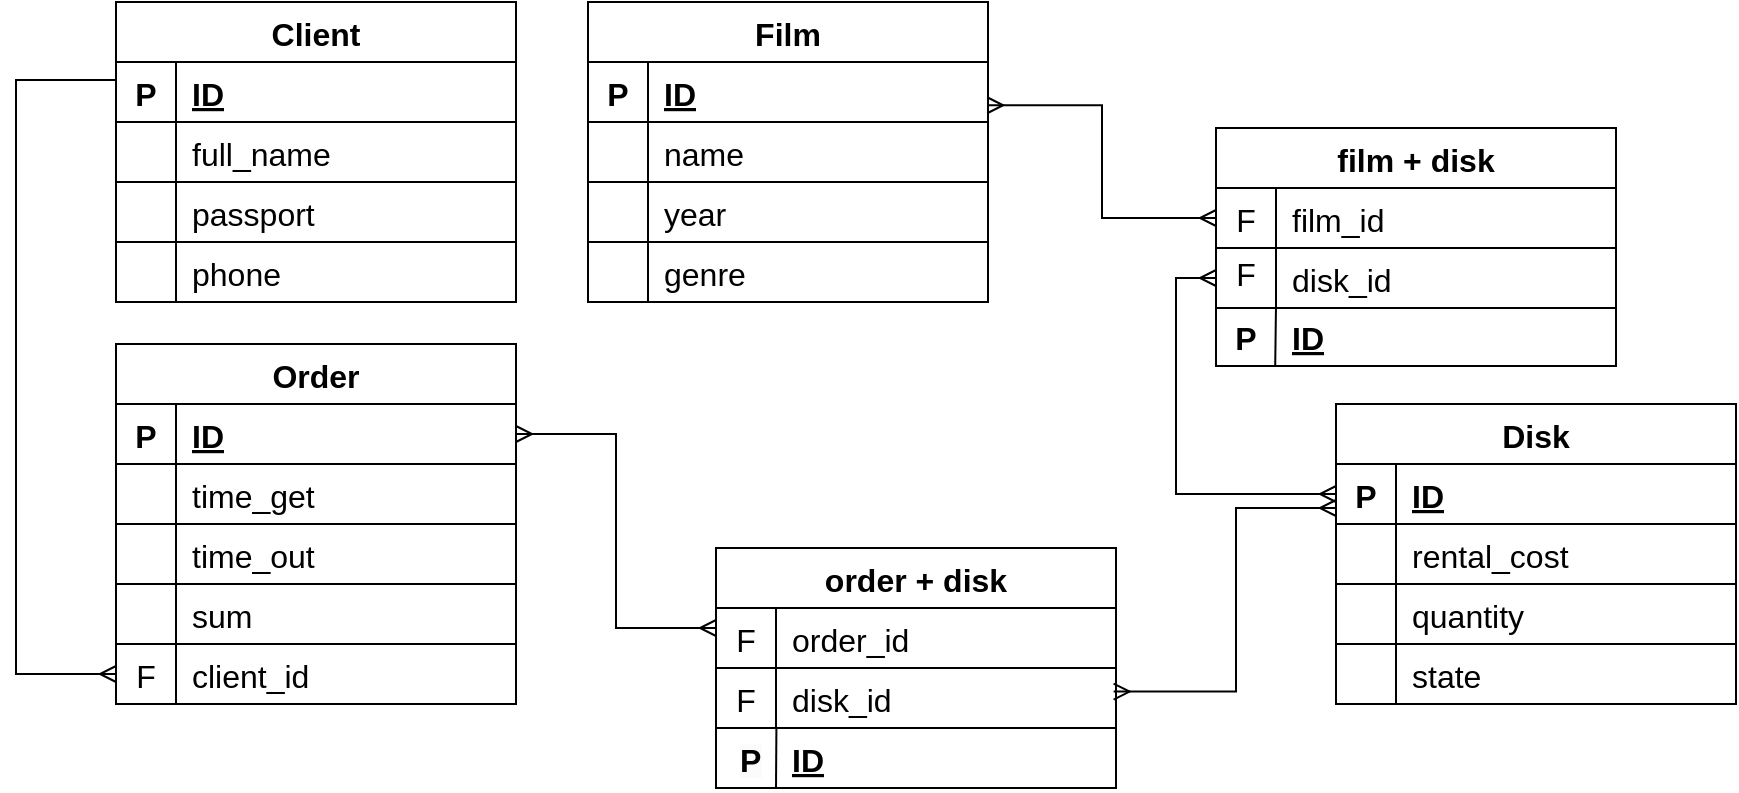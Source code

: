 <mxfile version="24.7.17">
  <diagram id="R2lEEEUBdFMjLlhIrx00" name="Page-1">
    <mxGraphModel dx="2363" dy="877" grid="1" gridSize="10" guides="1" tooltips="1" connect="1" arrows="1" fold="1" page="1" pageScale="1" pageWidth="1169" pageHeight="827" math="0" shadow="0" extFonts="Permanent Marker^https://fonts.googleapis.com/css?family=Permanent+Marker">
      <root>
        <mxCell id="0" />
        <mxCell id="1" parent="0" />
        <mxCell id="TBszEWYfwWHg4zwqQicM-121" value="Film" style="shape=table;startSize=30;container=1;collapsible=1;childLayout=tableLayout;fixedRows=1;rowLines=0;fontStyle=1;align=center;resizeLast=1;fontSize=16;fontFamily=Helvetica;" parent="1" vertex="1">
          <mxGeometry x="-784" y="167" width="200" height="150" as="geometry" />
        </mxCell>
        <mxCell id="TBszEWYfwWHg4zwqQicM-122" value="" style="shape=tableRow;horizontal=0;startSize=0;swimlaneHead=0;swimlaneBody=0;fillColor=none;collapsible=0;dropTarget=0;points=[[0,0.5],[1,0.5]];portConstraint=eastwest;top=0;left=0;right=0;bottom=1;fontSize=16;fontStyle=0;fontFamily=Helvetica;" parent="TBszEWYfwWHg4zwqQicM-121" vertex="1">
          <mxGeometry y="30" width="200" height="30" as="geometry" />
        </mxCell>
        <mxCell id="TBszEWYfwWHg4zwqQicM-123" value="P" style="shape=partialRectangle;connectable=0;fillColor=none;top=0;left=0;bottom=0;right=0;fontStyle=1;overflow=hidden;fontSize=16;fontFamily=Helvetica;" parent="TBszEWYfwWHg4zwqQicM-122" vertex="1">
          <mxGeometry width="30" height="30" as="geometry">
            <mxRectangle width="30" height="30" as="alternateBounds" />
          </mxGeometry>
        </mxCell>
        <mxCell id="TBszEWYfwWHg4zwqQicM-124" value="ID" style="shape=partialRectangle;connectable=0;fillColor=none;top=0;left=0;bottom=0;right=0;align=left;spacingLeft=6;fontStyle=5;overflow=hidden;fontSize=16;fontFamily=Helvetica;" parent="TBszEWYfwWHg4zwqQicM-122" vertex="1">
          <mxGeometry x="30" width="170" height="30" as="geometry">
            <mxRectangle width="170" height="30" as="alternateBounds" />
          </mxGeometry>
        </mxCell>
        <mxCell id="TBszEWYfwWHg4zwqQicM-346" style="shape=tableRow;horizontal=0;startSize=0;swimlaneHead=0;swimlaneBody=0;fillColor=none;collapsible=0;dropTarget=0;points=[[0,0.5],[1,0.5]];portConstraint=eastwest;top=0;left=0;right=0;bottom=1;fontSize=16;fontStyle=0;fontFamily=Helvetica;" parent="TBszEWYfwWHg4zwqQicM-121" vertex="1">
          <mxGeometry y="60" width="200" height="30" as="geometry" />
        </mxCell>
        <mxCell id="TBszEWYfwWHg4zwqQicM-347" value="" style="shape=partialRectangle;connectable=0;fillColor=none;top=0;left=0;bottom=0;right=0;fontStyle=0;overflow=hidden;fontSize=16;fontFamily=Helvetica;" parent="TBszEWYfwWHg4zwqQicM-346" vertex="1">
          <mxGeometry width="30" height="30" as="geometry">
            <mxRectangle width="30" height="30" as="alternateBounds" />
          </mxGeometry>
        </mxCell>
        <mxCell id="TBszEWYfwWHg4zwqQicM-348" value="name" style="shape=partialRectangle;connectable=0;fillColor=none;top=0;left=0;bottom=0;right=0;align=left;spacingLeft=6;fontStyle=0;overflow=hidden;fontSize=16;fontFamily=Helvetica;" parent="TBszEWYfwWHg4zwqQicM-346" vertex="1">
          <mxGeometry x="30" width="170" height="30" as="geometry">
            <mxRectangle width="170" height="30" as="alternateBounds" />
          </mxGeometry>
        </mxCell>
        <mxCell id="TBszEWYfwWHg4zwqQicM-343" style="shape=tableRow;horizontal=0;startSize=0;swimlaneHead=0;swimlaneBody=0;fillColor=none;collapsible=0;dropTarget=0;points=[[0,0.5],[1,0.5]];portConstraint=eastwest;top=0;left=0;right=0;bottom=1;fontSize=16;fontStyle=0;fontFamily=Helvetica;" parent="TBszEWYfwWHg4zwqQicM-121" vertex="1">
          <mxGeometry y="90" width="200" height="30" as="geometry" />
        </mxCell>
        <mxCell id="TBszEWYfwWHg4zwqQicM-344" value="" style="shape=partialRectangle;connectable=0;fillColor=none;top=0;left=0;bottom=0;right=0;fontStyle=0;overflow=hidden;fontSize=16;fontFamily=Helvetica;" parent="TBszEWYfwWHg4zwqQicM-343" vertex="1">
          <mxGeometry width="30" height="30" as="geometry">
            <mxRectangle width="30" height="30" as="alternateBounds" />
          </mxGeometry>
        </mxCell>
        <mxCell id="TBszEWYfwWHg4zwqQicM-345" value="year" style="shape=partialRectangle;connectable=0;fillColor=none;top=0;left=0;bottom=0;right=0;align=left;spacingLeft=6;fontStyle=0;overflow=hidden;fontSize=16;fontFamily=Helvetica;" parent="TBszEWYfwWHg4zwqQicM-343" vertex="1">
          <mxGeometry x="30" width="170" height="30" as="geometry">
            <mxRectangle width="170" height="30" as="alternateBounds" />
          </mxGeometry>
        </mxCell>
        <mxCell id="TBszEWYfwWHg4zwqQicM-325" style="shape=tableRow;horizontal=0;startSize=0;swimlaneHead=0;swimlaneBody=0;fillColor=none;collapsible=0;dropTarget=0;points=[[0,0.5],[1,0.5]];portConstraint=eastwest;top=0;left=0;right=0;bottom=1;fontSize=16;fontStyle=0;fontFamily=Helvetica;" parent="TBszEWYfwWHg4zwqQicM-121" vertex="1">
          <mxGeometry y="120" width="200" height="30" as="geometry" />
        </mxCell>
        <mxCell id="TBszEWYfwWHg4zwqQicM-326" style="shape=partialRectangle;connectable=0;fillColor=none;top=0;left=0;bottom=0;right=0;fontStyle=1;overflow=hidden;fontSize=16;fontFamily=Helvetica;" parent="TBszEWYfwWHg4zwqQicM-325" vertex="1">
          <mxGeometry width="30" height="30" as="geometry">
            <mxRectangle width="30" height="30" as="alternateBounds" />
          </mxGeometry>
        </mxCell>
        <mxCell id="TBszEWYfwWHg4zwqQicM-327" value="genre" style="shape=partialRectangle;connectable=0;fillColor=none;top=0;left=0;bottom=0;right=0;align=left;spacingLeft=6;fontStyle=0;overflow=hidden;fontSize=16;fontFamily=Helvetica;" parent="TBszEWYfwWHg4zwqQicM-325" vertex="1">
          <mxGeometry x="30" width="170" height="30" as="geometry">
            <mxRectangle width="170" height="30" as="alternateBounds" />
          </mxGeometry>
        </mxCell>
        <mxCell id="TBszEWYfwWHg4zwqQicM-254" style="edgeStyle=orthogonalEdgeStyle;rounded=0;orthogonalLoop=1;jettySize=auto;html=1;entryX=0;entryY=0.5;entryDx=0;entryDy=0;fontSize=16;endArrow=none;endFill=0;" parent="1" edge="1">
          <mxGeometry relative="1" as="geometry" />
        </mxCell>
        <mxCell id="TBszEWYfwWHg4zwqQicM-299" style="edgeStyle=orthogonalEdgeStyle;rounded=0;orthogonalLoop=1;jettySize=auto;html=1;entryX=1;entryY=0.5;entryDx=0;entryDy=0;fontSize=16;endArrow=none;endFill=0;" parent="1" target="TBszEWYfwWHg4zwqQicM-122" edge="1">
          <mxGeometry relative="1" as="geometry">
            <Array as="points">
              <mxPoint x="-880" y="345" />
              <mxPoint x="-880" y="570" />
              <mxPoint x="-920" y="570" />
            </Array>
          </mxGeometry>
        </mxCell>
        <mxCell id="TBszEWYfwWHg4zwqQicM-304" style="edgeStyle=orthogonalEdgeStyle;rounded=0;orthogonalLoop=1;jettySize=auto;html=1;entryX=1;entryY=0.5;entryDx=0;entryDy=0;fontSize=16;endArrow=none;endFill=0;" parent="1" target="TBszEWYfwWHg4zwqQicM-122" edge="1">
          <mxGeometry relative="1" as="geometry">
            <mxPoint x="-280" y="415" as="targetPoint" />
            <Array as="points">
              <mxPoint x="-300" y="315" />
              <mxPoint x="-300" y="610" />
              <mxPoint x="-880" y="610" />
              <mxPoint x="-880" y="580" />
              <mxPoint x="-920" y="580" />
            </Array>
          </mxGeometry>
        </mxCell>
        <mxCell id="L_wPiatuP6kBq0Qhdmnn-1" value="Disk" style="shape=table;startSize=30;container=1;collapsible=1;childLayout=tableLayout;fixedRows=1;rowLines=0;fontStyle=1;align=center;resizeLast=1;fontSize=16;fontFamily=Helvetica;" parent="1" vertex="1">
          <mxGeometry x="-410" y="368" width="200" height="150" as="geometry">
            <mxRectangle x="-220" y="580" width="120" height="30" as="alternateBounds" />
          </mxGeometry>
        </mxCell>
        <mxCell id="L_wPiatuP6kBq0Qhdmnn-2" value="" style="shape=tableRow;horizontal=0;startSize=0;swimlaneHead=0;swimlaneBody=0;fillColor=none;collapsible=0;dropTarget=0;points=[[0,0.5],[1,0.5]];portConstraint=eastwest;top=0;left=0;right=0;bottom=1;fontSize=16;fontStyle=0;fontFamily=Helvetica;" parent="L_wPiatuP6kBq0Qhdmnn-1" vertex="1">
          <mxGeometry y="30" width="200" height="30" as="geometry" />
        </mxCell>
        <mxCell id="L_wPiatuP6kBq0Qhdmnn-3" value="P" style="shape=partialRectangle;connectable=0;fillColor=none;top=0;left=0;bottom=0;right=0;fontStyle=1;overflow=hidden;fontSize=16;fontFamily=Helvetica;" parent="L_wPiatuP6kBq0Qhdmnn-2" vertex="1">
          <mxGeometry width="30" height="30" as="geometry">
            <mxRectangle width="30" height="30" as="alternateBounds" />
          </mxGeometry>
        </mxCell>
        <mxCell id="L_wPiatuP6kBq0Qhdmnn-4" value="ID" style="shape=partialRectangle;connectable=0;fillColor=none;top=0;left=0;bottom=0;right=0;align=left;spacingLeft=6;fontStyle=5;overflow=hidden;fontSize=16;fontFamily=Helvetica;" parent="L_wPiatuP6kBq0Qhdmnn-2" vertex="1">
          <mxGeometry x="30" width="170" height="30" as="geometry">
            <mxRectangle width="170" height="30" as="alternateBounds" />
          </mxGeometry>
        </mxCell>
        <mxCell id="L_wPiatuP6kBq0Qhdmnn-5" style="shape=tableRow;horizontal=0;startSize=0;swimlaneHead=0;swimlaneBody=0;fillColor=none;collapsible=0;dropTarget=0;points=[[0,0.5],[1,0.5]];portConstraint=eastwest;top=0;left=0;right=0;bottom=1;fontSize=16;fontStyle=0;fontFamily=Helvetica;" parent="L_wPiatuP6kBq0Qhdmnn-1" vertex="1">
          <mxGeometry y="60" width="200" height="30" as="geometry" />
        </mxCell>
        <mxCell id="L_wPiatuP6kBq0Qhdmnn-6" style="shape=partialRectangle;connectable=0;fillColor=none;top=0;left=0;bottom=0;right=0;fontStyle=1;overflow=hidden;fontSize=16;fontFamily=Helvetica;" parent="L_wPiatuP6kBq0Qhdmnn-5" vertex="1">
          <mxGeometry width="30" height="30" as="geometry">
            <mxRectangle width="30" height="30" as="alternateBounds" />
          </mxGeometry>
        </mxCell>
        <mxCell id="L_wPiatuP6kBq0Qhdmnn-7" value="rental_cost" style="shape=partialRectangle;connectable=0;fillColor=none;top=0;left=0;bottom=0;right=0;align=left;spacingLeft=6;fontStyle=0;overflow=hidden;fontSize=16;fontFamily=Helvetica;" parent="L_wPiatuP6kBq0Qhdmnn-5" vertex="1">
          <mxGeometry x="30" width="170" height="30" as="geometry">
            <mxRectangle width="170" height="30" as="alternateBounds" />
          </mxGeometry>
        </mxCell>
        <mxCell id="L_wPiatuP6kBq0Qhdmnn-8" style="shape=tableRow;horizontal=0;startSize=0;swimlaneHead=0;swimlaneBody=0;fillColor=none;collapsible=0;dropTarget=0;points=[[0,0.5],[1,0.5]];portConstraint=eastwest;top=0;left=0;right=0;bottom=1;fontSize=16;fontStyle=0;fontFamily=Helvetica;" parent="L_wPiatuP6kBq0Qhdmnn-1" vertex="1">
          <mxGeometry y="90" width="200" height="30" as="geometry" />
        </mxCell>
        <mxCell id="L_wPiatuP6kBq0Qhdmnn-9" style="shape=partialRectangle;connectable=0;fillColor=none;top=0;left=0;bottom=0;right=0;fontStyle=1;overflow=hidden;fontSize=16;fontFamily=Helvetica;" parent="L_wPiatuP6kBq0Qhdmnn-8" vertex="1">
          <mxGeometry width="30" height="30" as="geometry">
            <mxRectangle width="30" height="30" as="alternateBounds" />
          </mxGeometry>
        </mxCell>
        <mxCell id="L_wPiatuP6kBq0Qhdmnn-10" value="quantity" style="shape=partialRectangle;connectable=0;fillColor=none;top=0;left=0;bottom=0;right=0;align=left;spacingLeft=6;fontStyle=0;overflow=hidden;fontSize=16;fontFamily=Helvetica;" parent="L_wPiatuP6kBq0Qhdmnn-8" vertex="1">
          <mxGeometry x="30" width="170" height="30" as="geometry">
            <mxRectangle width="170" height="30" as="alternateBounds" />
          </mxGeometry>
        </mxCell>
        <mxCell id="L_wPiatuP6kBq0Qhdmnn-11" style="shape=tableRow;horizontal=0;startSize=0;swimlaneHead=0;swimlaneBody=0;fillColor=none;collapsible=0;dropTarget=0;points=[[0,0.5],[1,0.5]];portConstraint=eastwest;top=0;left=0;right=0;bottom=1;fontSize=16;fontStyle=0;fontFamily=Helvetica;" parent="L_wPiatuP6kBq0Qhdmnn-1" vertex="1">
          <mxGeometry y="120" width="200" height="30" as="geometry" />
        </mxCell>
        <mxCell id="L_wPiatuP6kBq0Qhdmnn-12" style="shape=partialRectangle;connectable=0;fillColor=none;top=0;left=0;bottom=0;right=0;fontStyle=1;overflow=hidden;fontSize=16;fontFamily=Helvetica;" parent="L_wPiatuP6kBq0Qhdmnn-11" vertex="1">
          <mxGeometry width="30" height="30" as="geometry">
            <mxRectangle width="30" height="30" as="alternateBounds" />
          </mxGeometry>
        </mxCell>
        <mxCell id="L_wPiatuP6kBq0Qhdmnn-13" value="state" style="shape=partialRectangle;connectable=0;fillColor=none;top=0;left=0;bottom=0;right=0;align=left;spacingLeft=6;fontStyle=0;overflow=hidden;fontSize=16;fontFamily=Helvetica;" parent="L_wPiatuP6kBq0Qhdmnn-11" vertex="1">
          <mxGeometry x="30" width="170" height="30" as="geometry">
            <mxRectangle width="170" height="30" as="alternateBounds" />
          </mxGeometry>
        </mxCell>
        <mxCell id="L_wPiatuP6kBq0Qhdmnn-35" value="Order" style="shape=table;startSize=30;container=1;collapsible=1;childLayout=tableLayout;fixedRows=1;rowLines=0;fontStyle=1;align=center;resizeLast=1;fontSize=16;fontFamily=Helvetica;" parent="1" vertex="1">
          <mxGeometry x="-1020" y="338" width="200" height="180" as="geometry">
            <mxRectangle x="-220" y="580" width="120" height="30" as="alternateBounds" />
          </mxGeometry>
        </mxCell>
        <mxCell id="L_wPiatuP6kBq0Qhdmnn-36" value="" style="shape=tableRow;horizontal=0;startSize=0;swimlaneHead=0;swimlaneBody=0;fillColor=none;collapsible=0;dropTarget=0;points=[[0,0.5],[1,0.5]];portConstraint=eastwest;top=0;left=0;right=0;bottom=1;fontSize=16;fontStyle=0;fontFamily=Helvetica;" parent="L_wPiatuP6kBq0Qhdmnn-35" vertex="1">
          <mxGeometry y="30" width="200" height="30" as="geometry" />
        </mxCell>
        <mxCell id="L_wPiatuP6kBq0Qhdmnn-37" value="P" style="shape=partialRectangle;connectable=0;fillColor=none;top=0;left=0;bottom=0;right=0;fontStyle=1;overflow=hidden;fontSize=16;fontFamily=Helvetica;" parent="L_wPiatuP6kBq0Qhdmnn-36" vertex="1">
          <mxGeometry width="30" height="30" as="geometry">
            <mxRectangle width="30" height="30" as="alternateBounds" />
          </mxGeometry>
        </mxCell>
        <mxCell id="L_wPiatuP6kBq0Qhdmnn-38" value="ID" style="shape=partialRectangle;connectable=0;fillColor=none;top=0;left=0;bottom=0;right=0;align=left;spacingLeft=6;fontStyle=5;overflow=hidden;fontSize=16;fontFamily=Helvetica;" parent="L_wPiatuP6kBq0Qhdmnn-36" vertex="1">
          <mxGeometry x="30" width="170" height="30" as="geometry">
            <mxRectangle width="170" height="30" as="alternateBounds" />
          </mxGeometry>
        </mxCell>
        <mxCell id="L_wPiatuP6kBq0Qhdmnn-39" style="shape=tableRow;horizontal=0;startSize=0;swimlaneHead=0;swimlaneBody=0;fillColor=none;collapsible=0;dropTarget=0;points=[[0,0.5],[1,0.5]];portConstraint=eastwest;top=0;left=0;right=0;bottom=1;fontSize=16;fontStyle=0;fontFamily=Helvetica;" parent="L_wPiatuP6kBq0Qhdmnn-35" vertex="1">
          <mxGeometry y="60" width="200" height="30" as="geometry" />
        </mxCell>
        <mxCell id="L_wPiatuP6kBq0Qhdmnn-40" style="shape=partialRectangle;connectable=0;fillColor=none;top=0;left=0;bottom=0;right=0;fontStyle=1;overflow=hidden;fontSize=16;fontFamily=Helvetica;" parent="L_wPiatuP6kBq0Qhdmnn-39" vertex="1">
          <mxGeometry width="30" height="30" as="geometry">
            <mxRectangle width="30" height="30" as="alternateBounds" />
          </mxGeometry>
        </mxCell>
        <mxCell id="L_wPiatuP6kBq0Qhdmnn-41" value="time_get" style="shape=partialRectangle;connectable=0;fillColor=none;top=0;left=0;bottom=0;right=0;align=left;spacingLeft=6;fontStyle=0;overflow=hidden;fontSize=16;fontFamily=Helvetica;" parent="L_wPiatuP6kBq0Qhdmnn-39" vertex="1">
          <mxGeometry x="30" width="170" height="30" as="geometry">
            <mxRectangle width="170" height="30" as="alternateBounds" />
          </mxGeometry>
        </mxCell>
        <mxCell id="L_wPiatuP6kBq0Qhdmnn-42" style="shape=tableRow;horizontal=0;startSize=0;swimlaneHead=0;swimlaneBody=0;fillColor=none;collapsible=0;dropTarget=0;points=[[0,0.5],[1,0.5]];portConstraint=eastwest;top=0;left=0;right=0;bottom=1;fontSize=16;fontStyle=0;fontFamily=Helvetica;" parent="L_wPiatuP6kBq0Qhdmnn-35" vertex="1">
          <mxGeometry y="90" width="200" height="30" as="geometry" />
        </mxCell>
        <mxCell id="L_wPiatuP6kBq0Qhdmnn-43" style="shape=partialRectangle;connectable=0;fillColor=none;top=0;left=0;bottom=0;right=0;fontStyle=1;overflow=hidden;fontSize=16;fontFamily=Helvetica;" parent="L_wPiatuP6kBq0Qhdmnn-42" vertex="1">
          <mxGeometry width="30" height="30" as="geometry">
            <mxRectangle width="30" height="30" as="alternateBounds" />
          </mxGeometry>
        </mxCell>
        <mxCell id="L_wPiatuP6kBq0Qhdmnn-44" value="time_out" style="shape=partialRectangle;connectable=0;fillColor=none;top=0;left=0;bottom=0;right=0;align=left;spacingLeft=6;fontStyle=0;overflow=hidden;fontSize=16;fontFamily=Helvetica;" parent="L_wPiatuP6kBq0Qhdmnn-42" vertex="1">
          <mxGeometry x="30" width="170" height="30" as="geometry">
            <mxRectangle width="170" height="30" as="alternateBounds" />
          </mxGeometry>
        </mxCell>
        <mxCell id="L_wPiatuP6kBq0Qhdmnn-45" style="shape=tableRow;horizontal=0;startSize=0;swimlaneHead=0;swimlaneBody=0;fillColor=none;collapsible=0;dropTarget=0;points=[[0,0.5],[1,0.5]];portConstraint=eastwest;top=0;left=0;right=0;bottom=1;fontSize=16;fontStyle=0;fontFamily=Helvetica;" parent="L_wPiatuP6kBq0Qhdmnn-35" vertex="1">
          <mxGeometry y="120" width="200" height="30" as="geometry" />
        </mxCell>
        <mxCell id="L_wPiatuP6kBq0Qhdmnn-46" style="shape=partialRectangle;connectable=0;fillColor=none;top=0;left=0;bottom=0;right=0;fontStyle=1;overflow=hidden;fontSize=16;fontFamily=Helvetica;" parent="L_wPiatuP6kBq0Qhdmnn-45" vertex="1">
          <mxGeometry width="30" height="30" as="geometry">
            <mxRectangle width="30" height="30" as="alternateBounds" />
          </mxGeometry>
        </mxCell>
        <mxCell id="L_wPiatuP6kBq0Qhdmnn-47" value="sum" style="shape=partialRectangle;connectable=0;fillColor=none;top=0;left=0;bottom=0;right=0;align=left;spacingLeft=6;fontStyle=0;overflow=hidden;fontSize=16;fontFamily=Helvetica;" parent="L_wPiatuP6kBq0Qhdmnn-45" vertex="1">
          <mxGeometry x="30" width="170" height="30" as="geometry">
            <mxRectangle width="170" height="30" as="alternateBounds" />
          </mxGeometry>
        </mxCell>
        <mxCell id="L_wPiatuP6kBq0Qhdmnn-135" style="shape=tableRow;horizontal=0;startSize=0;swimlaneHead=0;swimlaneBody=0;fillColor=none;collapsible=0;dropTarget=0;points=[[0,0.5],[1,0.5]];portConstraint=eastwest;top=0;left=0;right=0;bottom=1;fontSize=16;fontStyle=0;fontFamily=Helvetica;" parent="L_wPiatuP6kBq0Qhdmnn-35" vertex="1">
          <mxGeometry y="150" width="200" height="30" as="geometry" />
        </mxCell>
        <mxCell id="L_wPiatuP6kBq0Qhdmnn-136" style="shape=partialRectangle;connectable=0;fillColor=none;top=0;left=0;bottom=0;right=0;fontStyle=1;overflow=hidden;fontSize=16;fontFamily=Helvetica;" parent="L_wPiatuP6kBq0Qhdmnn-135" vertex="1">
          <mxGeometry width="30" height="30" as="geometry">
            <mxRectangle width="30" height="30" as="alternateBounds" />
          </mxGeometry>
        </mxCell>
        <mxCell id="L_wPiatuP6kBq0Qhdmnn-137" value="client_id" style="shape=partialRectangle;connectable=0;fillColor=none;top=0;left=0;bottom=0;right=0;align=left;spacingLeft=6;fontStyle=0;overflow=hidden;fontSize=16;fontFamily=Helvetica;" parent="L_wPiatuP6kBq0Qhdmnn-135" vertex="1">
          <mxGeometry x="30" width="170" height="30" as="geometry">
            <mxRectangle width="170" height="30" as="alternateBounds" />
          </mxGeometry>
        </mxCell>
        <mxCell id="L_wPiatuP6kBq0Qhdmnn-48" value="Client" style="shape=table;startSize=30;container=1;collapsible=1;childLayout=tableLayout;fixedRows=1;rowLines=0;fontStyle=1;align=center;resizeLast=1;fontSize=16;fontFamily=Helvetica;" parent="1" vertex="1">
          <mxGeometry x="-1020" y="167" width="200" height="150" as="geometry">
            <mxRectangle x="-220" y="580" width="120" height="30" as="alternateBounds" />
          </mxGeometry>
        </mxCell>
        <mxCell id="L_wPiatuP6kBq0Qhdmnn-49" value="" style="shape=tableRow;horizontal=0;startSize=0;swimlaneHead=0;swimlaneBody=0;fillColor=none;collapsible=0;dropTarget=0;points=[[0,0.5],[1,0.5]];portConstraint=eastwest;top=0;left=0;right=0;bottom=1;fontSize=16;fontStyle=0;fontFamily=Helvetica;" parent="L_wPiatuP6kBq0Qhdmnn-48" vertex="1">
          <mxGeometry y="30" width="200" height="30" as="geometry" />
        </mxCell>
        <mxCell id="L_wPiatuP6kBq0Qhdmnn-50" value="P" style="shape=partialRectangle;connectable=0;fillColor=none;top=0;left=0;bottom=0;right=0;fontStyle=1;overflow=hidden;fontSize=16;fontFamily=Helvetica;" parent="L_wPiatuP6kBq0Qhdmnn-49" vertex="1">
          <mxGeometry width="30" height="30" as="geometry">
            <mxRectangle width="30" height="30" as="alternateBounds" />
          </mxGeometry>
        </mxCell>
        <mxCell id="L_wPiatuP6kBq0Qhdmnn-51" value="ID" style="shape=partialRectangle;connectable=0;fillColor=none;top=0;left=0;bottom=0;right=0;align=left;spacingLeft=6;fontStyle=5;overflow=hidden;fontSize=16;fontFamily=Helvetica;" parent="L_wPiatuP6kBq0Qhdmnn-49" vertex="1">
          <mxGeometry x="30" width="170" height="30" as="geometry">
            <mxRectangle width="170" height="30" as="alternateBounds" />
          </mxGeometry>
        </mxCell>
        <mxCell id="L_wPiatuP6kBq0Qhdmnn-52" style="shape=tableRow;horizontal=0;startSize=0;swimlaneHead=0;swimlaneBody=0;fillColor=none;collapsible=0;dropTarget=0;points=[[0,0.5],[1,0.5]];portConstraint=eastwest;top=0;left=0;right=0;bottom=1;fontSize=16;fontStyle=0;fontFamily=Helvetica;" parent="L_wPiatuP6kBq0Qhdmnn-48" vertex="1">
          <mxGeometry y="60" width="200" height="30" as="geometry" />
        </mxCell>
        <mxCell id="L_wPiatuP6kBq0Qhdmnn-53" style="shape=partialRectangle;connectable=0;fillColor=none;top=0;left=0;bottom=0;right=0;fontStyle=1;overflow=hidden;fontSize=16;fontFamily=Helvetica;" parent="L_wPiatuP6kBq0Qhdmnn-52" vertex="1">
          <mxGeometry width="30" height="30" as="geometry">
            <mxRectangle width="30" height="30" as="alternateBounds" />
          </mxGeometry>
        </mxCell>
        <mxCell id="L_wPiatuP6kBq0Qhdmnn-54" value="full_name" style="shape=partialRectangle;connectable=0;fillColor=none;top=0;left=0;bottom=0;right=0;align=left;spacingLeft=6;fontStyle=0;overflow=hidden;fontSize=16;fontFamily=Helvetica;" parent="L_wPiatuP6kBq0Qhdmnn-52" vertex="1">
          <mxGeometry x="30" width="170" height="30" as="geometry">
            <mxRectangle width="170" height="30" as="alternateBounds" />
          </mxGeometry>
        </mxCell>
        <mxCell id="L_wPiatuP6kBq0Qhdmnn-55" style="shape=tableRow;horizontal=0;startSize=0;swimlaneHead=0;swimlaneBody=0;fillColor=none;collapsible=0;dropTarget=0;points=[[0,0.5],[1,0.5]];portConstraint=eastwest;top=0;left=0;right=0;bottom=1;fontSize=16;fontStyle=0;fontFamily=Helvetica;" parent="L_wPiatuP6kBq0Qhdmnn-48" vertex="1">
          <mxGeometry y="90" width="200" height="30" as="geometry" />
        </mxCell>
        <mxCell id="L_wPiatuP6kBq0Qhdmnn-56" style="shape=partialRectangle;connectable=0;fillColor=none;top=0;left=0;bottom=0;right=0;fontStyle=1;overflow=hidden;fontSize=16;fontFamily=Helvetica;" parent="L_wPiatuP6kBq0Qhdmnn-55" vertex="1">
          <mxGeometry width="30" height="30" as="geometry">
            <mxRectangle width="30" height="30" as="alternateBounds" />
          </mxGeometry>
        </mxCell>
        <mxCell id="L_wPiatuP6kBq0Qhdmnn-57" value="passport" style="shape=partialRectangle;connectable=0;fillColor=none;top=0;left=0;bottom=0;right=0;align=left;spacingLeft=6;fontStyle=0;overflow=hidden;fontSize=16;fontFamily=Helvetica;" parent="L_wPiatuP6kBq0Qhdmnn-55" vertex="1">
          <mxGeometry x="30" width="170" height="30" as="geometry">
            <mxRectangle width="170" height="30" as="alternateBounds" />
          </mxGeometry>
        </mxCell>
        <mxCell id="L_wPiatuP6kBq0Qhdmnn-58" style="shape=tableRow;horizontal=0;startSize=0;swimlaneHead=0;swimlaneBody=0;fillColor=none;collapsible=0;dropTarget=0;points=[[0,0.5],[1,0.5]];portConstraint=eastwest;top=0;left=0;right=0;bottom=1;fontSize=16;fontStyle=0;fontFamily=Helvetica;" parent="L_wPiatuP6kBq0Qhdmnn-48" vertex="1">
          <mxGeometry y="120" width="200" height="30" as="geometry" />
        </mxCell>
        <mxCell id="L_wPiatuP6kBq0Qhdmnn-59" style="shape=partialRectangle;connectable=0;fillColor=none;top=0;left=0;bottom=0;right=0;fontStyle=1;overflow=hidden;fontSize=16;fontFamily=Helvetica;" parent="L_wPiatuP6kBq0Qhdmnn-58" vertex="1">
          <mxGeometry width="30" height="30" as="geometry">
            <mxRectangle width="30" height="30" as="alternateBounds" />
          </mxGeometry>
        </mxCell>
        <mxCell id="L_wPiatuP6kBq0Qhdmnn-60" value="phone" style="shape=partialRectangle;connectable=0;fillColor=none;top=0;left=0;bottom=0;right=0;align=left;spacingLeft=6;fontStyle=0;overflow=hidden;fontSize=16;fontFamily=Helvetica;" parent="L_wPiatuP6kBq0Qhdmnn-58" vertex="1">
          <mxGeometry x="30" width="170" height="30" as="geometry">
            <mxRectangle width="170" height="30" as="alternateBounds" />
          </mxGeometry>
        </mxCell>
        <mxCell id="L_wPiatuP6kBq0Qhdmnn-87" value="film + disk" style="shape=table;startSize=30;container=1;collapsible=1;childLayout=tableLayout;fixedRows=1;rowLines=0;fontStyle=1;align=center;resizeLast=1;fontSize=16;fontFamily=Helvetica;" parent="1" vertex="1">
          <mxGeometry x="-470" y="230" width="200" height="119" as="geometry">
            <mxRectangle x="-220" y="580" width="120" height="30" as="alternateBounds" />
          </mxGeometry>
        </mxCell>
        <mxCell id="L_wPiatuP6kBq0Qhdmnn-88" value="" style="shape=tableRow;horizontal=0;startSize=0;swimlaneHead=0;swimlaneBody=0;fillColor=none;collapsible=0;dropTarget=0;points=[[0,0.5],[1,0.5]];portConstraint=eastwest;top=0;left=0;right=0;bottom=1;fontSize=16;fontStyle=0;fontFamily=Helvetica;" parent="L_wPiatuP6kBq0Qhdmnn-87" vertex="1">
          <mxGeometry y="30" width="200" height="30" as="geometry" />
        </mxCell>
        <mxCell id="L_wPiatuP6kBq0Qhdmnn-89" value="" style="shape=partialRectangle;connectable=0;fillColor=none;top=0;left=0;bottom=0;right=0;fontStyle=1;overflow=hidden;fontSize=16;fontFamily=Helvetica;" parent="L_wPiatuP6kBq0Qhdmnn-88" vertex="1">
          <mxGeometry width="30" height="30" as="geometry">
            <mxRectangle width="30" height="30" as="alternateBounds" />
          </mxGeometry>
        </mxCell>
        <mxCell id="L_wPiatuP6kBq0Qhdmnn-90" value="film_id" style="shape=partialRectangle;connectable=0;fillColor=none;top=0;left=0;bottom=0;right=0;align=left;spacingLeft=6;fontStyle=0;overflow=hidden;fontSize=16;fontFamily=Helvetica;" parent="L_wPiatuP6kBq0Qhdmnn-88" vertex="1">
          <mxGeometry x="30" width="170" height="30" as="geometry">
            <mxRectangle width="170" height="30" as="alternateBounds" />
          </mxGeometry>
        </mxCell>
        <mxCell id="L_wPiatuP6kBq0Qhdmnn-91" style="shape=tableRow;horizontal=0;startSize=0;swimlaneHead=0;swimlaneBody=0;fillColor=none;collapsible=0;dropTarget=0;points=[[0,0.5],[1,0.5]];portConstraint=eastwest;top=0;left=0;right=0;bottom=1;fontSize=16;fontStyle=0;fontFamily=Helvetica;" parent="L_wPiatuP6kBq0Qhdmnn-87" vertex="1">
          <mxGeometry y="60" width="200" height="30" as="geometry" />
        </mxCell>
        <mxCell id="L_wPiatuP6kBq0Qhdmnn-92" style="shape=partialRectangle;connectable=0;fillColor=none;top=0;left=0;bottom=0;right=0;fontStyle=1;overflow=hidden;fontSize=16;fontFamily=Helvetica;" parent="L_wPiatuP6kBq0Qhdmnn-91" vertex="1">
          <mxGeometry width="30" height="30" as="geometry">
            <mxRectangle width="30" height="30" as="alternateBounds" />
          </mxGeometry>
        </mxCell>
        <mxCell id="L_wPiatuP6kBq0Qhdmnn-93" value="disk_id" style="shape=partialRectangle;connectable=0;fillColor=none;top=0;left=0;bottom=0;right=0;align=left;spacingLeft=6;fontStyle=0;overflow=hidden;fontSize=16;fontFamily=Helvetica;" parent="L_wPiatuP6kBq0Qhdmnn-91" vertex="1">
          <mxGeometry x="30" width="170" height="30" as="geometry">
            <mxRectangle width="170" height="30" as="alternateBounds" />
          </mxGeometry>
        </mxCell>
        <mxCell id="L_wPiatuP6kBq0Qhdmnn-118" style="edgeStyle=orthogonalEdgeStyle;rounded=0;orthogonalLoop=1;jettySize=auto;html=1;exitX=0.998;exitY=0.721;exitDx=0;exitDy=0;entryX=0;entryY=0.5;entryDx=0;entryDy=0;exitPerimeter=0;startArrow=ERmany;startFill=0;endArrow=ERmany;endFill=0;" parent="1" source="TBszEWYfwWHg4zwqQicM-122" target="L_wPiatuP6kBq0Qhdmnn-88" edge="1">
          <mxGeometry relative="1" as="geometry" />
        </mxCell>
        <mxCell id="L_wPiatuP6kBq0Qhdmnn-119" style="edgeStyle=orthogonalEdgeStyle;rounded=0;orthogonalLoop=1;jettySize=auto;html=1;exitX=0;exitY=0.5;exitDx=0;exitDy=0;entryX=0;entryY=0.5;entryDx=0;entryDy=0;startArrow=ERmany;startFill=0;endArrow=ERmany;endFill=0;" parent="1" source="L_wPiatuP6kBq0Qhdmnn-2" target="L_wPiatuP6kBq0Qhdmnn-91" edge="1">
          <mxGeometry relative="1" as="geometry">
            <mxPoint x="-40" y="400" as="targetPoint" />
          </mxGeometry>
        </mxCell>
        <mxCell id="L_wPiatuP6kBq0Qhdmnn-121" value="order + disk" style="shape=table;startSize=30;container=1;collapsible=1;childLayout=tableLayout;fixedRows=1;rowLines=0;fontStyle=1;align=center;resizeLast=1;fontSize=16;fontFamily=Helvetica;" parent="1" vertex="1">
          <mxGeometry x="-720" y="440" width="200" height="120" as="geometry">
            <mxRectangle x="-220" y="580" width="120" height="30" as="alternateBounds" />
          </mxGeometry>
        </mxCell>
        <mxCell id="L_wPiatuP6kBq0Qhdmnn-122" value="" style="shape=tableRow;horizontal=0;startSize=0;swimlaneHead=0;swimlaneBody=0;fillColor=none;collapsible=0;dropTarget=0;points=[[0,0.5],[1,0.5]];portConstraint=eastwest;top=0;left=0;right=0;bottom=1;fontSize=16;fontStyle=0;fontFamily=Helvetica;" parent="L_wPiatuP6kBq0Qhdmnn-121" vertex="1">
          <mxGeometry y="30" width="200" height="30" as="geometry" />
        </mxCell>
        <mxCell id="L_wPiatuP6kBq0Qhdmnn-123" value="" style="shape=partialRectangle;connectable=0;fillColor=none;top=0;left=0;bottom=0;right=0;fontStyle=1;overflow=hidden;fontSize=16;fontFamily=Helvetica;" parent="L_wPiatuP6kBq0Qhdmnn-122" vertex="1">
          <mxGeometry width="30" height="30" as="geometry">
            <mxRectangle width="30" height="30" as="alternateBounds" />
          </mxGeometry>
        </mxCell>
        <mxCell id="L_wPiatuP6kBq0Qhdmnn-124" value="order_id" style="shape=partialRectangle;connectable=0;fillColor=none;top=0;left=0;bottom=0;right=0;align=left;spacingLeft=6;fontStyle=0;overflow=hidden;fontSize=16;fontFamily=Helvetica;" parent="L_wPiatuP6kBq0Qhdmnn-122" vertex="1">
          <mxGeometry x="30" width="170" height="30" as="geometry">
            <mxRectangle width="170" height="30" as="alternateBounds" />
          </mxGeometry>
        </mxCell>
        <mxCell id="L_wPiatuP6kBq0Qhdmnn-125" style="shape=tableRow;horizontal=0;startSize=0;swimlaneHead=0;swimlaneBody=0;fillColor=none;collapsible=0;dropTarget=0;points=[[0,0.5],[1,0.5]];portConstraint=eastwest;top=0;left=0;right=0;bottom=1;fontSize=16;fontStyle=0;fontFamily=Helvetica;" parent="L_wPiatuP6kBq0Qhdmnn-121" vertex="1">
          <mxGeometry y="60" width="200" height="30" as="geometry" />
        </mxCell>
        <mxCell id="L_wPiatuP6kBq0Qhdmnn-126" style="shape=partialRectangle;connectable=0;fillColor=none;top=0;left=0;bottom=0;right=0;fontStyle=1;overflow=hidden;fontSize=16;fontFamily=Helvetica;" parent="L_wPiatuP6kBq0Qhdmnn-125" vertex="1">
          <mxGeometry width="30" height="30" as="geometry">
            <mxRectangle width="30" height="30" as="alternateBounds" />
          </mxGeometry>
        </mxCell>
        <mxCell id="L_wPiatuP6kBq0Qhdmnn-127" value="disk_id" style="shape=partialRectangle;connectable=0;fillColor=none;top=0;left=0;bottom=0;right=0;align=left;spacingLeft=6;fontStyle=0;overflow=hidden;fontSize=16;fontFamily=Helvetica;" parent="L_wPiatuP6kBq0Qhdmnn-125" vertex="1">
          <mxGeometry x="30" width="170" height="30" as="geometry">
            <mxRectangle width="170" height="30" as="alternateBounds" />
          </mxGeometry>
        </mxCell>
        <mxCell id="L_wPiatuP6kBq0Qhdmnn-129" style="edgeStyle=orthogonalEdgeStyle;rounded=0;orthogonalLoop=1;jettySize=auto;html=1;entryX=0.994;entryY=0.393;entryDx=0;entryDy=0;startArrow=ERmany;startFill=0;endArrow=ERmany;endFill=0;entryPerimeter=0;" parent="1" target="L_wPiatuP6kBq0Qhdmnn-125" edge="1">
          <mxGeometry relative="1" as="geometry">
            <mxPoint x="-410" y="420" as="sourcePoint" />
            <mxPoint x="-520" y="515" as="targetPoint" />
            <Array as="points">
              <mxPoint x="-410" y="420" />
              <mxPoint x="-460" y="420" />
              <mxPoint x="-460" y="512" />
            </Array>
          </mxGeometry>
        </mxCell>
        <mxCell id="L_wPiatuP6kBq0Qhdmnn-138" style="edgeStyle=orthogonalEdgeStyle;rounded=0;orthogonalLoop=1;jettySize=auto;html=1;exitX=0;exitY=0.5;exitDx=0;exitDy=0;entryX=0;entryY=0.5;entryDx=0;entryDy=0;endArrow=ERmany;endFill=0;" parent="1" source="L_wPiatuP6kBq0Qhdmnn-49" target="L_wPiatuP6kBq0Qhdmnn-135" edge="1">
          <mxGeometry relative="1" as="geometry">
            <Array as="points">
              <mxPoint x="-1020" y="206" />
              <mxPoint x="-1070" y="206" />
              <mxPoint x="-1070" y="503" />
            </Array>
          </mxGeometry>
        </mxCell>
        <mxCell id="mRUf89eCtWMuvFenKeqp-6" value="F" style="shape=partialRectangle;connectable=0;fillColor=none;top=0;left=0;bottom=0;right=0;fontStyle=0;overflow=hidden;fontSize=16;fontFamily=Helvetica;" parent="1" vertex="1">
          <mxGeometry x="-1020" y="488" width="30" height="30" as="geometry">
            <mxRectangle width="30" height="30" as="alternateBounds" />
          </mxGeometry>
        </mxCell>
        <mxCell id="mRUf89eCtWMuvFenKeqp-9" value="F" style="shape=partialRectangle;connectable=0;fillColor=none;top=0;left=0;bottom=0;right=0;fontStyle=0;overflow=hidden;fontSize=16;fontFamily=Helvetica;" parent="1" vertex="1">
          <mxGeometry x="-720" y="470" width="30" height="30" as="geometry">
            <mxRectangle width="30" height="30" as="alternateBounds" />
          </mxGeometry>
        </mxCell>
        <mxCell id="mRUf89eCtWMuvFenKeqp-10" value="F" style="shape=partialRectangle;connectable=0;fillColor=none;top=0;left=0;bottom=0;right=0;fontStyle=0;overflow=hidden;fontSize=16;fontFamily=Helvetica;" parent="1" vertex="1">
          <mxGeometry x="-720" y="500" width="30" height="30" as="geometry">
            <mxRectangle width="30" height="30" as="alternateBounds" />
          </mxGeometry>
        </mxCell>
        <mxCell id="mRUf89eCtWMuvFenKeqp-11" value="F" style="shape=partialRectangle;connectable=0;fillColor=none;top=0;left=0;bottom=0;right=0;fontStyle=0;overflow=hidden;fontSize=16;fontFamily=Helvetica;" parent="1" vertex="1">
          <mxGeometry x="-470" y="260" width="30" height="30" as="geometry">
            <mxRectangle width="30" height="30" as="alternateBounds" />
          </mxGeometry>
        </mxCell>
        <mxCell id="mRUf89eCtWMuvFenKeqp-12" value="F" style="shape=partialRectangle;connectable=0;fillColor=none;top=0;left=0;bottom=0;right=0;fontStyle=0;overflow=hidden;fontSize=16;fontFamily=Helvetica;" parent="1" vertex="1">
          <mxGeometry x="-470" y="287" width="30" height="30" as="geometry">
            <mxRectangle width="30" height="30" as="alternateBounds" />
          </mxGeometry>
        </mxCell>
        <mxCell id="ynNm6hivHJWxzB53aoa_-6" value="" style="endArrow=none;html=1;rounded=0;entryX=0.151;entryY=1.011;entryDx=0;entryDy=0;entryPerimeter=0;" parent="1" target="L_wPiatuP6kBq0Qhdmnn-125" edge="1">
          <mxGeometry width="50" height="50" relative="1" as="geometry">
            <mxPoint x="-690" y="560" as="sourcePoint" />
            <mxPoint x="-680" y="550" as="targetPoint" />
          </mxGeometry>
        </mxCell>
        <mxCell id="ynNm6hivHJWxzB53aoa_-7" value="&lt;span style=&quot;color: rgb(0, 0, 0); font-family: Helvetica; font-size: 16px; font-style: normal; font-variant-ligatures: normal; font-variant-caps: normal; font-weight: 700; letter-spacing: normal; orphans: 2; text-align: center; text-indent: 0px; text-transform: none; widows: 2; word-spacing: 0px; -webkit-text-stroke-width: 0px; background-color: rgb(251, 251, 251); text-decoration-thickness: initial; text-decoration-style: initial; text-decoration-color: initial; float: none; display: inline !important;&quot;&gt;P&lt;/span&gt;" style="text;whiteSpace=wrap;html=1;" parent="1" vertex="1">
          <mxGeometry x="-710" y="530" width="20" height="30" as="geometry" />
        </mxCell>
        <mxCell id="ynNm6hivHJWxzB53aoa_-8" value="" style="shape=tableRow;horizontal=0;startSize=0;swimlaneHead=0;swimlaneBody=0;fillColor=none;collapsible=0;dropTarget=0;points=[[0,0.5],[1,0.5]];portConstraint=eastwest;top=0;left=0;right=0;bottom=1;fontSize=16;fontStyle=0;fontFamily=Helvetica;" parent="1" vertex="1">
          <mxGeometry x="-720" y="530" width="200" height="30" as="geometry" />
        </mxCell>
        <mxCell id="ynNm6hivHJWxzB53aoa_-10" value="ID" style="shape=partialRectangle;connectable=0;fillColor=none;top=0;left=0;bottom=0;right=0;align=left;spacingLeft=6;fontStyle=5;overflow=hidden;fontSize=16;fontFamily=Helvetica;" parent="ynNm6hivHJWxzB53aoa_-8" vertex="1">
          <mxGeometry x="30" width="170" height="30" as="geometry">
            <mxRectangle width="170" height="30" as="alternateBounds" />
          </mxGeometry>
        </mxCell>
        <mxCell id="ynNm6hivHJWxzB53aoa_-11" value="" style="shape=tableRow;horizontal=0;startSize=0;swimlaneHead=0;swimlaneBody=0;fillColor=none;collapsible=0;dropTarget=0;points=[[0,0.5],[1,0.5]];portConstraint=eastwest;top=0;left=0;right=0;bottom=1;fontSize=16;fontStyle=0;fontFamily=Helvetica;" parent="1" vertex="1">
          <mxGeometry x="-470" y="319" width="200" height="30" as="geometry" />
        </mxCell>
        <mxCell id="ynNm6hivHJWxzB53aoa_-12" value="P" style="shape=partialRectangle;connectable=0;fillColor=none;top=0;left=0;bottom=0;right=0;fontStyle=1;overflow=hidden;fontSize=16;fontFamily=Helvetica;" parent="ynNm6hivHJWxzB53aoa_-11" vertex="1">
          <mxGeometry width="30" height="30" as="geometry">
            <mxRectangle width="30" height="30" as="alternateBounds" />
          </mxGeometry>
        </mxCell>
        <mxCell id="ynNm6hivHJWxzB53aoa_-13" value="ID" style="shape=partialRectangle;connectable=0;fillColor=none;top=0;left=0;bottom=0;right=0;align=left;spacingLeft=6;fontStyle=5;overflow=hidden;fontSize=16;fontFamily=Helvetica;" parent="ynNm6hivHJWxzB53aoa_-11" vertex="1">
          <mxGeometry x="30" width="170" height="30" as="geometry">
            <mxRectangle width="170" height="30" as="alternateBounds" />
          </mxGeometry>
        </mxCell>
        <mxCell id="ynNm6hivHJWxzB53aoa_-14" value="" style="endArrow=none;html=1;rounded=0;entryX=0.15;entryY=-0.012;entryDx=0;entryDy=0;entryPerimeter=0;exitX=0.148;exitY=1.018;exitDx=0;exitDy=0;exitPerimeter=0;" parent="1" source="ynNm6hivHJWxzB53aoa_-11" target="ynNm6hivHJWxzB53aoa_-11" edge="1">
          <mxGeometry width="50" height="50" relative="1" as="geometry">
            <mxPoint x="-510" y="409" as="sourcePoint" />
            <mxPoint x="-460" y="359" as="targetPoint" />
          </mxGeometry>
        </mxCell>
        <mxCell id="ynNm6hivHJWxzB53aoa_-17" value="" style="endArrow=ERmany;html=1;rounded=0;startArrow=ERmany;startFill=0;endFill=0;exitX=1;exitY=0.5;exitDx=0;exitDy=0;" parent="1" source="L_wPiatuP6kBq0Qhdmnn-36" edge="1">
          <mxGeometry width="50" height="50" relative="1" as="geometry">
            <mxPoint x="-910" y="530" as="sourcePoint" />
            <mxPoint x="-720" y="480" as="targetPoint" />
            <Array as="points">
              <mxPoint x="-770" y="383" />
              <mxPoint x="-770" y="480" />
            </Array>
          </mxGeometry>
        </mxCell>
      </root>
    </mxGraphModel>
  </diagram>
</mxfile>
